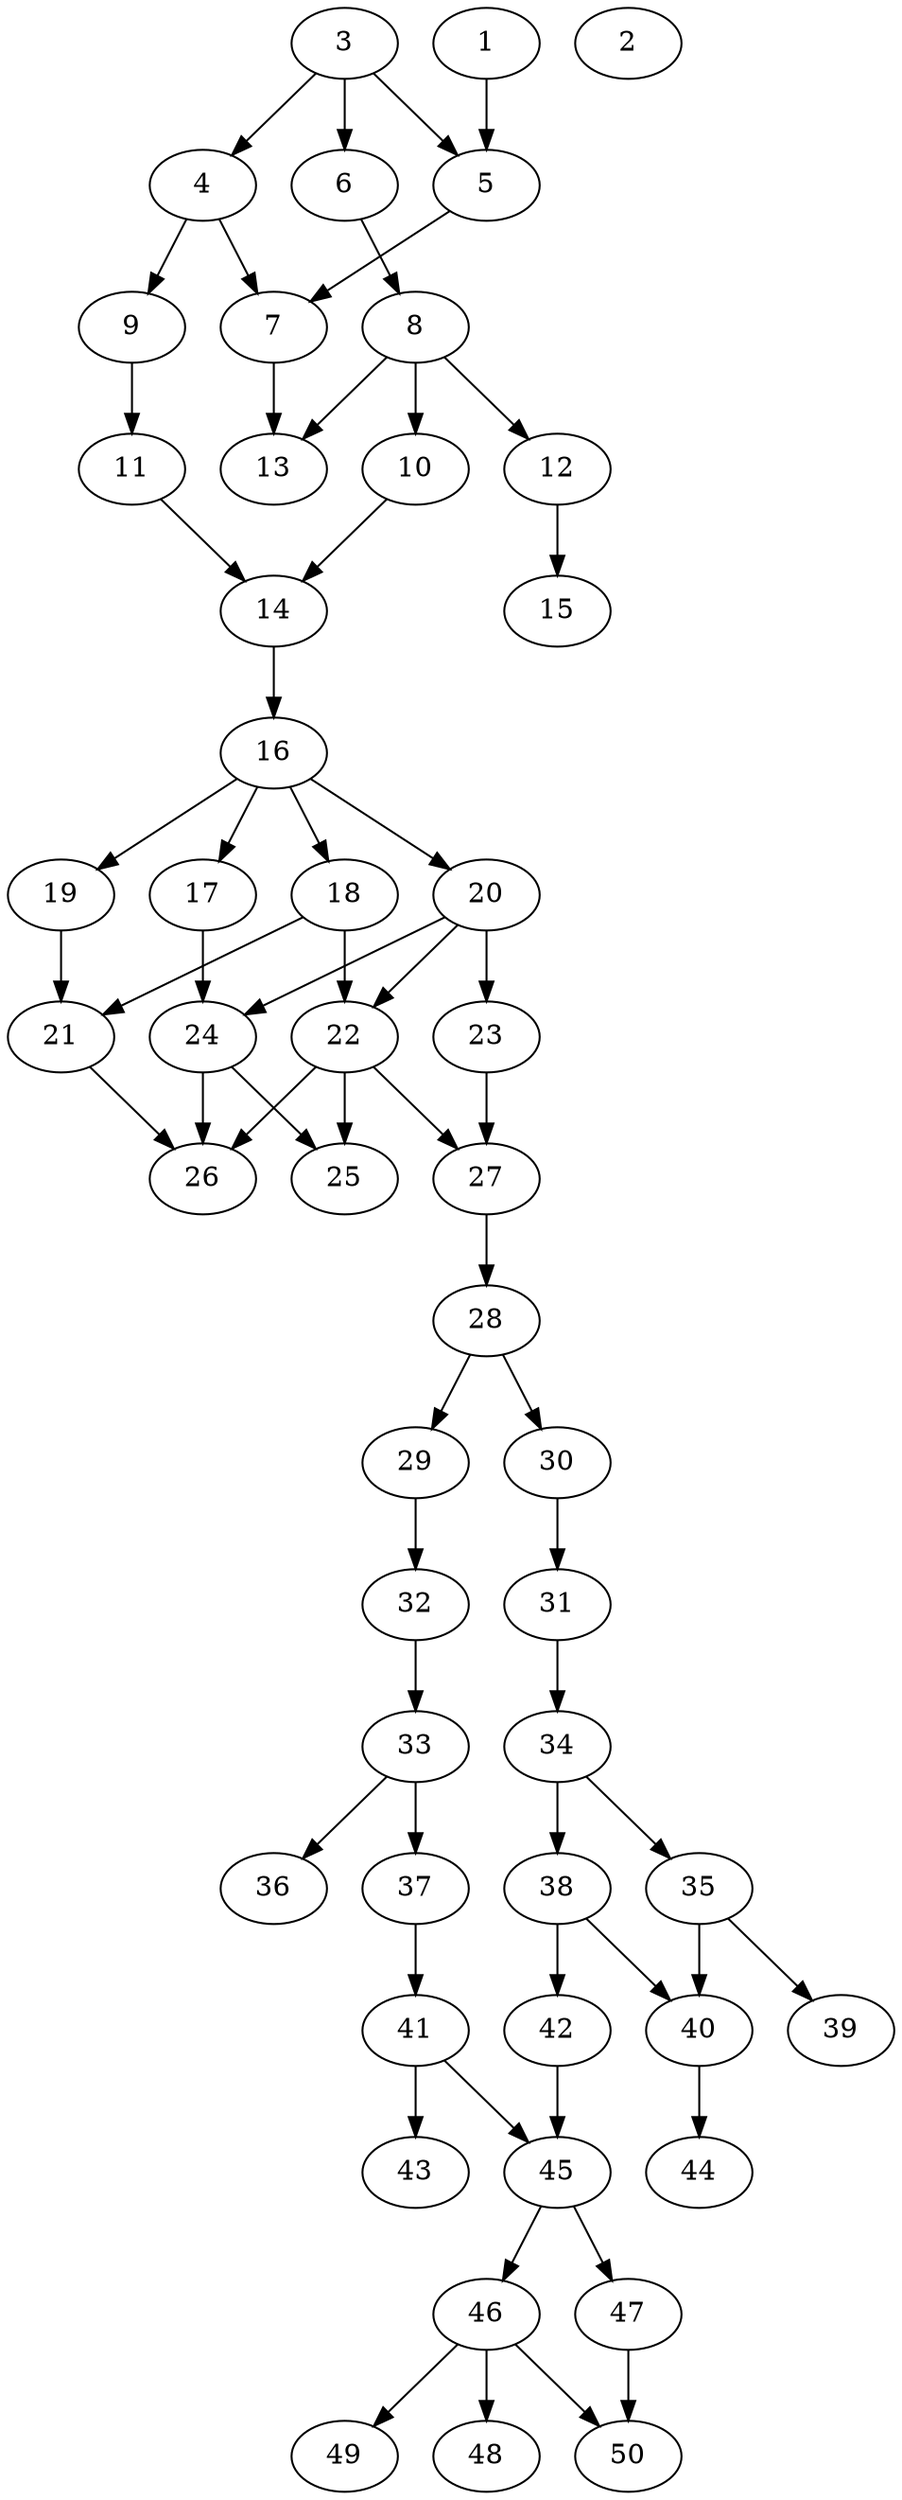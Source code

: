 // DAG automatically generated by daggen at Thu Oct  3 14:07:56 2019
// ./daggen --dot -n 50 --ccr 0.3 --fat 0.3 --regular 0.5 --density 0.6 --mindata 5242880 --maxdata 52428800 
digraph G {
  1 [size="104366080", alpha="0.16", expect_size="31309824"] 
  1 -> 5 [size ="31309824"]
  2 [size="114312533", alpha="0.04", expect_size="34293760"] 
  3 [size="32580267", alpha="0.18", expect_size="9774080"] 
  3 -> 4 [size ="9774080"]
  3 -> 5 [size ="9774080"]
  3 -> 6 [size ="9774080"]
  4 [size="60917760", alpha="0.16", expect_size="18275328"] 
  4 -> 7 [size ="18275328"]
  4 -> 9 [size ="18275328"]
  5 [size="147630080", alpha="0.07", expect_size="44289024"] 
  5 -> 7 [size ="44289024"]
  6 [size="117944320", alpha="0.10", expect_size="35383296"] 
  6 -> 8 [size ="35383296"]
  7 [size="139001173", alpha="0.08", expect_size="41700352"] 
  7 -> 13 [size ="41700352"]
  8 [size="73349120", alpha="0.15", expect_size="22004736"] 
  8 -> 10 [size ="22004736"]
  8 -> 12 [size ="22004736"]
  8 -> 13 [size ="22004736"]
  9 [size="147698347", alpha="0.15", expect_size="44309504"] 
  9 -> 11 [size ="44309504"]
  10 [size="134427307", alpha="0.18", expect_size="40328192"] 
  10 -> 14 [size ="40328192"]
  11 [size="127255893", alpha="0.06", expect_size="38176768"] 
  11 -> 14 [size ="38176768"]
  12 [size="96187733", alpha="0.18", expect_size="28856320"] 
  12 -> 15 [size ="28856320"]
  13 [size="128942080", alpha="0.02", expect_size="38682624"] 
  14 [size="115264853", alpha="0.04", expect_size="34579456"] 
  14 -> 16 [size ="34579456"]
  15 [size="81186133", alpha="0.02", expect_size="24355840"] 
  16 [size="133509120", alpha="0.19", expect_size="40052736"] 
  16 -> 17 [size ="40052736"]
  16 -> 18 [size ="40052736"]
  16 -> 19 [size ="40052736"]
  16 -> 20 [size ="40052736"]
  17 [size="56418987", alpha="0.13", expect_size="16925696"] 
  17 -> 24 [size ="16925696"]
  18 [size="120736427", alpha="0.07", expect_size="36220928"] 
  18 -> 21 [size ="36220928"]
  18 -> 22 [size ="36220928"]
  19 [size="80575147", alpha="0.05", expect_size="24172544"] 
  19 -> 21 [size ="24172544"]
  20 [size="37369173", alpha="0.18", expect_size="11210752"] 
  20 -> 22 [size ="11210752"]
  20 -> 23 [size ="11210752"]
  20 -> 24 [size ="11210752"]
  21 [size="25507840", alpha="0.02", expect_size="7652352"] 
  21 -> 26 [size ="7652352"]
  22 [size="73850880", alpha="0.18", expect_size="22155264"] 
  22 -> 25 [size ="22155264"]
  22 -> 26 [size ="22155264"]
  22 -> 27 [size ="22155264"]
  23 [size="58501120", alpha="0.16", expect_size="17550336"] 
  23 -> 27 [size ="17550336"]
  24 [size="76503040", alpha="0.20", expect_size="22950912"] 
  24 -> 25 [size ="22950912"]
  24 -> 26 [size ="22950912"]
  25 [size="109779627", alpha="0.20", expect_size="32933888"] 
  26 [size="124296533", alpha="0.13", expect_size="37288960"] 
  27 [size="116084053", alpha="0.01", expect_size="34825216"] 
  27 -> 28 [size ="34825216"]
  28 [size="60770987", alpha="0.17", expect_size="18231296"] 
  28 -> 29 [size ="18231296"]
  28 -> 30 [size ="18231296"]
  29 [size="116797440", alpha="0.09", expect_size="35039232"] 
  29 -> 32 [size ="35039232"]
  30 [size="155187200", alpha="0.16", expect_size="46556160"] 
  30 -> 31 [size ="46556160"]
  31 [size="137338880", alpha="0.17", expect_size="41201664"] 
  31 -> 34 [size ="41201664"]
  32 [size="150142293", alpha="0.08", expect_size="45042688"] 
  32 -> 33 [size ="45042688"]
  33 [size="133150720", alpha="0.13", expect_size="39945216"] 
  33 -> 36 [size ="39945216"]
  33 -> 37 [size ="39945216"]
  34 [size="101471573", alpha="0.10", expect_size="30441472"] 
  34 -> 35 [size ="30441472"]
  34 -> 38 [size ="30441472"]
  35 [size="98542933", alpha="0.16", expect_size="29562880"] 
  35 -> 39 [size ="29562880"]
  35 -> 40 [size ="29562880"]
  36 [size="97232213", alpha="0.16", expect_size="29169664"] 
  37 [size="40727893", alpha="0.02", expect_size="12218368"] 
  37 -> 41 [size ="12218368"]
  38 [size="50554880", alpha="0.00", expect_size="15166464"] 
  38 -> 40 [size ="15166464"]
  38 -> 42 [size ="15166464"]
  39 [size="25299627", alpha="0.07", expect_size="7589888"] 
  40 [size="95187627", alpha="0.16", expect_size="28556288"] 
  40 -> 44 [size ="28556288"]
  41 [size="62597120", alpha="0.06", expect_size="18779136"] 
  41 -> 43 [size ="18779136"]
  41 -> 45 [size ="18779136"]
  42 [size="37311147", alpha="0.03", expect_size="11193344"] 
  42 -> 45 [size ="11193344"]
  43 [size="98041173", alpha="0.06", expect_size="29412352"] 
  44 [size="41683627", alpha="0.15", expect_size="12505088"] 
  45 [size="123313493", alpha="0.17", expect_size="36994048"] 
  45 -> 46 [size ="36994048"]
  45 -> 47 [size ="36994048"]
  46 [size="92071253", alpha="0.12", expect_size="27621376"] 
  46 -> 48 [size ="27621376"]
  46 -> 49 [size ="27621376"]
  46 -> 50 [size ="27621376"]
  47 [size="63993173", alpha="0.00", expect_size="19197952"] 
  47 -> 50 [size ="19197952"]
  48 [size="78018560", alpha="0.14", expect_size="23405568"] 
  49 [size="80124587", alpha="0.20", expect_size="24037376"] 
  50 [size="133410133", alpha="0.03", expect_size="40023040"] 
}
